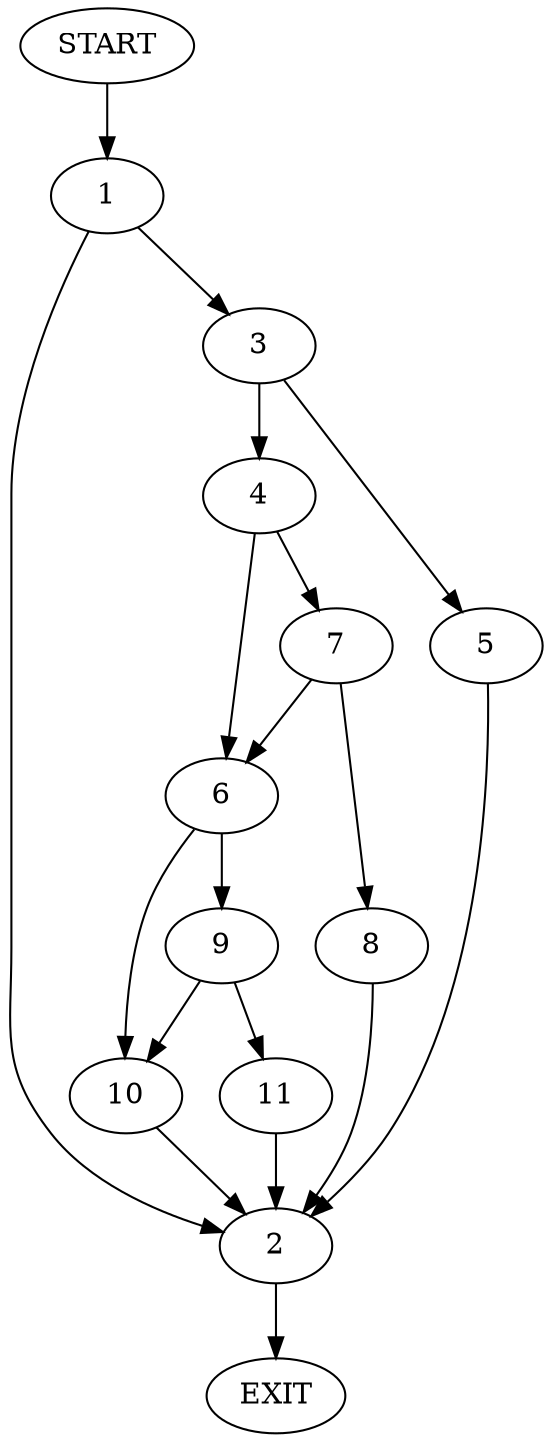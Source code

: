 digraph {
0 [label="START"]
12 [label="EXIT"]
0 -> 1
1 -> 2
1 -> 3
2 -> 12
3 -> 4
3 -> 5
4 -> 6
4 -> 7
5 -> 2
7 -> 6
7 -> 8
6 -> 9
6 -> 10
8 -> 2
9 -> 11
9 -> 10
10 -> 2
11 -> 2
}

